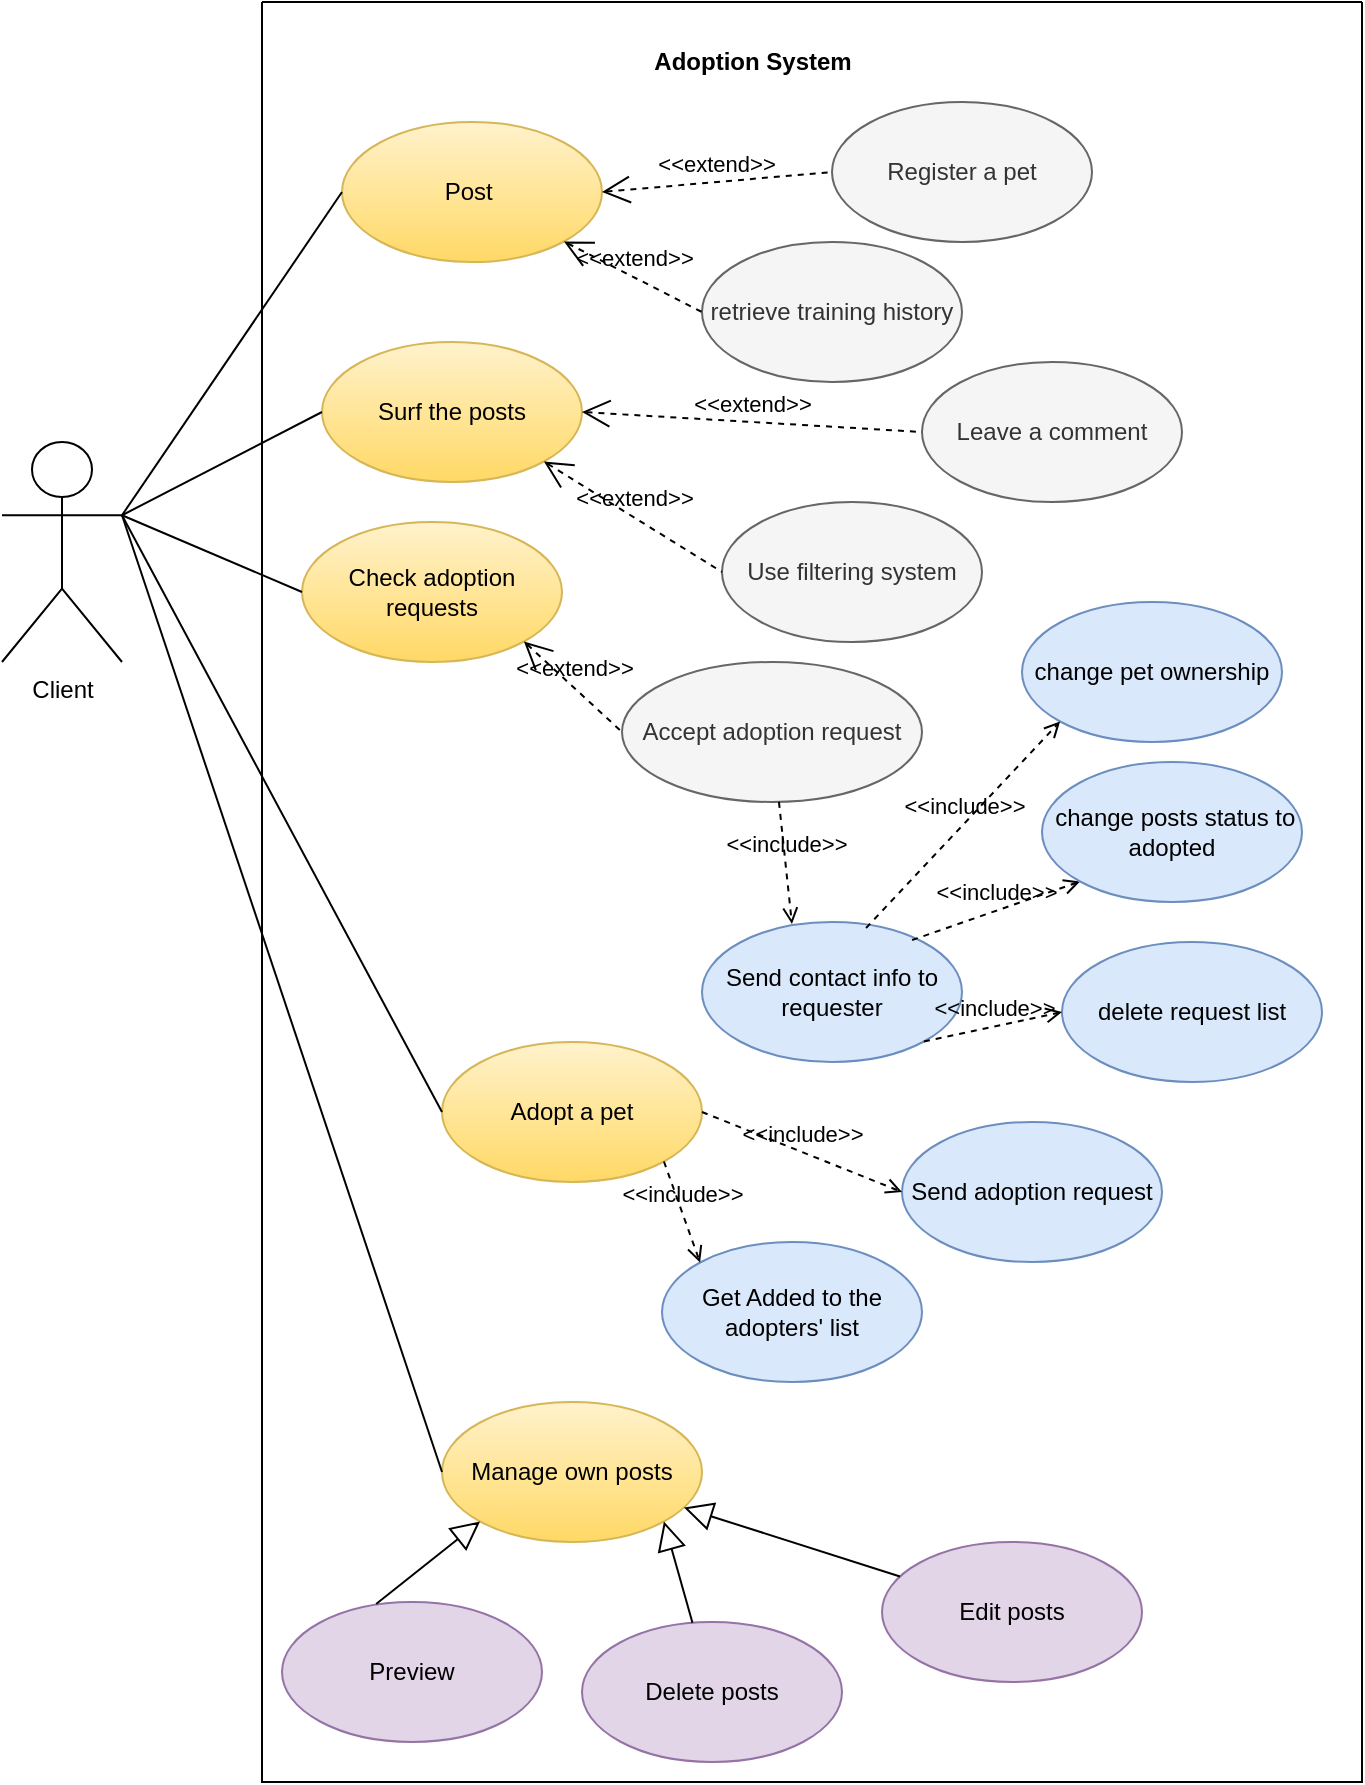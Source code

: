 <mxfile version="15.4.0" type="device"><diagram id="32l0PXljtHoUX60i0qz4" name="Page-1"><mxGraphModel dx="868" dy="1610" grid="1" gridSize="10" guides="1" tooltips="1" connect="1" arrows="1" fold="1" page="1" pageScale="1" pageWidth="850" pageHeight="1100" math="0" shadow="0"><root><mxCell id="0"/><mxCell id="1" parent="0"/><mxCell id="AGLCPRye49NiKEqbInQj-1" value="Client" style="shape=umlActor;html=1;verticalLabelPosition=bottom;verticalAlign=top;align=center;" parent="1" vertex="1"><mxGeometry x="30" y="150" width="60" height="110" as="geometry"/></mxCell><mxCell id="AGLCPRye49NiKEqbInQj-6" value="" style="swimlane;startSize=0;fontStyle=0" parent="1" vertex="1"><mxGeometry x="160" y="-70" width="550" height="890" as="geometry"/></mxCell><mxCell id="AGLCPRye49NiKEqbInQj-7" value="Post&amp;nbsp;" style="ellipse;whiteSpace=wrap;html=1;gradientColor=#ffd966;fillColor=#fff2cc;strokeColor=#d6b656;" parent="AGLCPRye49NiKEqbInQj-6" vertex="1"><mxGeometry x="40" y="60" width="130" height="70" as="geometry"/></mxCell><mxCell id="AGLCPRye49NiKEqbInQj-18" value="Get Added to the adopters' list" style="ellipse;whiteSpace=wrap;html=1;fillColor=#dae8fc;strokeColor=#6c8ebf;" parent="AGLCPRye49NiKEqbInQj-6" vertex="1"><mxGeometry x="200" y="620" width="130" height="70" as="geometry"/></mxCell><mxCell id="AGLCPRye49NiKEqbInQj-16" value="Send adoption request" style="ellipse;whiteSpace=wrap;html=1;fillColor=#dae8fc;strokeColor=#6c8ebf;" parent="AGLCPRye49NiKEqbInQj-6" vertex="1"><mxGeometry x="320" y="560" width="130" height="70" as="geometry"/></mxCell><mxCell id="AGLCPRye49NiKEqbInQj-14" value="Adopt a pet" style="ellipse;whiteSpace=wrap;html=1;gradientColor=#ffd966;fillColor=#fff2cc;strokeColor=#d6b656;" parent="AGLCPRye49NiKEqbInQj-6" vertex="1"><mxGeometry x="90" y="520" width="130" height="70" as="geometry"/></mxCell><mxCell id="AGLCPRye49NiKEqbInQj-12" value="Check adoption requests" style="ellipse;whiteSpace=wrap;html=1;gradientColor=#ffd966;fillColor=#fff2cc;strokeColor=#d6b656;" parent="AGLCPRye49NiKEqbInQj-6" vertex="1"><mxGeometry x="20" y="260" width="130" height="70" as="geometry"/></mxCell><mxCell id="AGLCPRye49NiKEqbInQj-11" value="Leave a comment" style="ellipse;whiteSpace=wrap;html=1;fillColor=#f5f5f5;strokeColor=#666666;fontColor=#333333;" parent="AGLCPRye49NiKEqbInQj-6" vertex="1"><mxGeometry x="330" y="180" width="130" height="70" as="geometry"/></mxCell><mxCell id="AGLCPRye49NiKEqbInQj-10" value="Use filtering system" style="ellipse;whiteSpace=wrap;html=1;fillColor=#f5f5f5;strokeColor=#666666;fontColor=#333333;" parent="AGLCPRye49NiKEqbInQj-6" vertex="1"><mxGeometry x="230" y="250" width="130" height="70" as="geometry"/></mxCell><mxCell id="AGLCPRye49NiKEqbInQj-9" value="Surf the posts" style="ellipse;whiteSpace=wrap;html=1;gradientColor=#ffd966;fillColor=#fff2cc;strokeColor=#d6b656;" parent="AGLCPRye49NiKEqbInQj-6" vertex="1"><mxGeometry x="30" y="170" width="130" height="70" as="geometry"/></mxCell><mxCell id="AGLCPRye49NiKEqbInQj-8" value="Register a pet" style="ellipse;whiteSpace=wrap;html=1;aspect=fixed;fillColor=#f5f5f5;strokeColor=#666666;fontColor=#333333;" parent="AGLCPRye49NiKEqbInQj-6" vertex="1"><mxGeometry x="285" y="50" width="130" height="70" as="geometry"/></mxCell><mxCell id="AGLCPRye49NiKEqbInQj-22" value="&amp;lt;&amp;lt;extend&amp;gt;&amp;gt;" style="edgeStyle=none;html=1;startArrow=open;endArrow=none;startSize=12;verticalAlign=bottom;dashed=1;labelBackgroundColor=none;rounded=0;exitX=1;exitY=0.5;exitDx=0;exitDy=0;entryX=0;entryY=0.5;entryDx=0;entryDy=0;" parent="AGLCPRye49NiKEqbInQj-6" source="AGLCPRye49NiKEqbInQj-9" target="AGLCPRye49NiKEqbInQj-11" edge="1"><mxGeometry width="160" relative="1" as="geometry"><mxPoint x="240" y="200" as="sourcePoint"/><mxPoint x="400" y="200" as="targetPoint"/></mxGeometry></mxCell><mxCell id="AGLCPRye49NiKEqbInQj-23" value="&amp;lt;&amp;lt;extend&amp;gt;&amp;gt;" style="edgeStyle=none;html=1;startArrow=open;endArrow=none;startSize=12;verticalAlign=bottom;dashed=1;labelBackgroundColor=none;rounded=0;exitX=1;exitY=1;exitDx=0;exitDy=0;entryX=0;entryY=0.5;entryDx=0;entryDy=0;" parent="AGLCPRye49NiKEqbInQj-6" source="AGLCPRye49NiKEqbInQj-9" target="AGLCPRye49NiKEqbInQj-10" edge="1"><mxGeometry width="160" relative="1" as="geometry"><mxPoint x="240" y="240" as="sourcePoint"/><mxPoint x="400" y="240" as="targetPoint"/></mxGeometry></mxCell><mxCell id="AGLCPRye49NiKEqbInQj-30" value="&amp;lt;&amp;lt;include&amp;gt;&amp;gt;" style="edgeStyle=none;html=1;endArrow=open;verticalAlign=bottom;dashed=1;labelBackgroundColor=none;rounded=0;exitX=1;exitY=0.5;exitDx=0;exitDy=0;entryX=0;entryY=0.5;entryDx=0;entryDy=0;" parent="AGLCPRye49NiKEqbInQj-6" source="AGLCPRye49NiKEqbInQj-14" target="AGLCPRye49NiKEqbInQj-16" edge="1"><mxGeometry width="160" relative="1" as="geometry"><mxPoint x="150" y="460.25" as="sourcePoint"/><mxPoint x="240" y="460.25" as="targetPoint"/></mxGeometry></mxCell><mxCell id="AGLCPRye49NiKEqbInQj-29" value="&amp;lt;&amp;lt;include&amp;gt;&amp;gt;" style="edgeStyle=none;html=1;endArrow=open;verticalAlign=bottom;dashed=1;labelBackgroundColor=none;rounded=0;exitX=1;exitY=1;exitDx=0;exitDy=0;entryX=0;entryY=0;entryDx=0;entryDy=0;" parent="AGLCPRye49NiKEqbInQj-6" source="AGLCPRye49NiKEqbInQj-14" target="AGLCPRye49NiKEqbInQj-18" edge="1"><mxGeometry width="160" relative="1" as="geometry"><mxPoint x="130" y="484.75" as="sourcePoint"/><mxPoint x="220" y="484.75" as="targetPoint"/></mxGeometry></mxCell><mxCell id="AGLCPRye49NiKEqbInQj-32" value="Adoption System" style="text;html=1;align=center;verticalAlign=middle;resizable=0;points=[];autosize=1;strokeColor=none;fillColor=none;fontStyle=1" parent="AGLCPRye49NiKEqbInQj-6" vertex="1"><mxGeometry x="190" y="20" width="110" height="20" as="geometry"/></mxCell><mxCell id="Ss7nKCEAD2GZN0OGQp8v-7" value="Send contact info to requester" style="ellipse;whiteSpace=wrap;html=1;fillColor=#dae8fc;strokeColor=#6c8ebf;" parent="AGLCPRye49NiKEqbInQj-6" vertex="1"><mxGeometry x="220" y="460" width="130" height="70" as="geometry"/></mxCell><mxCell id="Ss7nKCEAD2GZN0OGQp8v-8" value="&amp;lt;&amp;lt;extend&amp;gt;&amp;gt;" style="edgeStyle=none;html=1;startArrow=open;endArrow=none;startSize=12;verticalAlign=bottom;dashed=1;labelBackgroundColor=none;rounded=0;exitX=1;exitY=1;exitDx=0;exitDy=0;entryX=0;entryY=0.5;entryDx=0;entryDy=0;" parent="AGLCPRye49NiKEqbInQj-6" source="AGLCPRye49NiKEqbInQj-12" target="YquJtqtIaaHnxgzrN5Gd-5" edge="1"><mxGeometry width="160" relative="1" as="geometry"><mxPoint x="140.962" y="319.999" as="sourcePoint"/><mxPoint x="240" y="400.25" as="targetPoint"/></mxGeometry></mxCell><mxCell id="AGLCPRye49NiKEqbInQj-17" value="Edit posts" style="ellipse;whiteSpace=wrap;html=1;fillColor=#e1d5e7;strokeColor=#9673a6;" parent="AGLCPRye49NiKEqbInQj-6" vertex="1"><mxGeometry x="310" y="770" width="130" height="70" as="geometry"/></mxCell><mxCell id="AGLCPRye49NiKEqbInQj-15" value="Delete posts" style="ellipse;whiteSpace=wrap;html=1;fillColor=#e1d5e7;strokeColor=#9673a6;" parent="AGLCPRye49NiKEqbInQj-6" vertex="1"><mxGeometry x="160" y="810" width="130" height="70" as="geometry"/></mxCell><mxCell id="AGLCPRye49NiKEqbInQj-13" value="Manage own posts" style="ellipse;whiteSpace=wrap;html=1;gradientColor=#ffd966;fillColor=#fff2cc;strokeColor=#d6b656;" parent="AGLCPRye49NiKEqbInQj-6" vertex="1"><mxGeometry x="90" y="700" width="130" height="70" as="geometry"/></mxCell><mxCell id="Ss7nKCEAD2GZN0OGQp8v-10" value="&amp;lt;&amp;lt;include&amp;gt;&amp;gt;" style="edgeStyle=none;html=1;endArrow=open;verticalAlign=bottom;dashed=1;labelBackgroundColor=none;rounded=0;exitX=0.808;exitY=0.129;exitDx=0;exitDy=0;entryX=0;entryY=1;entryDx=0;entryDy=0;exitPerimeter=0;" parent="AGLCPRye49NiKEqbInQj-6" source="Ss7nKCEAD2GZN0OGQp8v-7" target="Ss7nKCEAD2GZN0OGQp8v-11" edge="1"><mxGeometry width="160" relative="1" as="geometry"><mxPoint x="360" y="500" as="sourcePoint"/><mxPoint x="445" y="490" as="targetPoint"/></mxGeometry></mxCell><mxCell id="Ss7nKCEAD2GZN0OGQp8v-11" value="&amp;nbsp;change posts status to adopted" style="ellipse;whiteSpace=wrap;html=1;fillColor=#dae8fc;strokeColor=#6c8ebf;" parent="AGLCPRye49NiKEqbInQj-6" vertex="1"><mxGeometry x="390" y="380" width="130" height="70" as="geometry"/></mxCell><mxCell id="Ss7nKCEAD2GZN0OGQp8v-12" value="delete request list" style="ellipse;whiteSpace=wrap;html=1;fillColor=#dae8fc;strokeColor=#6c8ebf;" parent="AGLCPRye49NiKEqbInQj-6" vertex="1"><mxGeometry x="400" y="470" width="130" height="70" as="geometry"/></mxCell><mxCell id="Ss7nKCEAD2GZN0OGQp8v-13" value="&amp;lt;&amp;lt;include&amp;gt;&amp;gt;" style="edgeStyle=none;html=1;endArrow=open;verticalAlign=bottom;dashed=1;labelBackgroundColor=none;rounded=0;exitX=1;exitY=1;exitDx=0;exitDy=0;entryX=0;entryY=0.5;entryDx=0;entryDy=0;" parent="AGLCPRye49NiKEqbInQj-6" source="Ss7nKCEAD2GZN0OGQp8v-7" target="Ss7nKCEAD2GZN0OGQp8v-12" edge="1"><mxGeometry width="160" relative="1" as="geometry"><mxPoint x="351.94" y="516.03" as="sourcePoint"/><mxPoint x="439.038" y="459.749" as="targetPoint"/></mxGeometry></mxCell><mxCell id="L3uv1Zj5OFfWgGMJ13Jx-1" value="&amp;lt;&amp;lt;extend&amp;gt;&amp;gt;" style="edgeStyle=none;html=1;startArrow=open;endArrow=none;startSize=12;verticalAlign=bottom;dashed=1;labelBackgroundColor=none;rounded=0;exitX=1;exitY=0.5;exitDx=0;exitDy=0;entryX=0;entryY=0.5;entryDx=0;entryDy=0;" parent="AGLCPRye49NiKEqbInQj-6" source="AGLCPRye49NiKEqbInQj-7" target="AGLCPRye49NiKEqbInQj-8" edge="1"><mxGeometry width="160" relative="1" as="geometry"><mxPoint x="170" y="215" as="sourcePoint"/><mxPoint x="270" y="215" as="targetPoint"/></mxGeometry></mxCell><mxCell id="HRFhWbaHszJmfEslVMKc-1" value="Preview" style="ellipse;whiteSpace=wrap;html=1;fillColor=#e1d5e7;strokeColor=#9673a6;" parent="AGLCPRye49NiKEqbInQj-6" vertex="1"><mxGeometry x="10" y="800" width="130" height="70" as="geometry"/></mxCell><mxCell id="HRFhWbaHszJmfEslVMKc-2" value="" style="edgeStyle=none;html=1;endArrow=block;endFill=0;endSize=12;verticalAlign=bottom;rounded=0;exitX=0.362;exitY=0.014;exitDx=0;exitDy=0;exitPerimeter=0;entryX=0;entryY=1;entryDx=0;entryDy=0;" parent="AGLCPRye49NiKEqbInQj-6" source="HRFhWbaHszJmfEslVMKc-1" target="AGLCPRye49NiKEqbInQj-13" edge="1"><mxGeometry width="160" relative="1" as="geometry"><mxPoint x="180" y="780" as="sourcePoint"/><mxPoint x="340" y="780" as="targetPoint"/></mxGeometry></mxCell><mxCell id="HRFhWbaHszJmfEslVMKc-3" value="" style="edgeStyle=none;html=1;endArrow=block;endFill=0;endSize=12;verticalAlign=bottom;rounded=0;entryX=1;entryY=1;entryDx=0;entryDy=0;" parent="AGLCPRye49NiKEqbInQj-6" source="AGLCPRye49NiKEqbInQj-15" target="AGLCPRye49NiKEqbInQj-13" edge="1"><mxGeometry width="160" relative="1" as="geometry"><mxPoint x="187.06" y="800.98" as="sourcePoint"/><mxPoint x="138.501" y="771.006" as="targetPoint"/></mxGeometry></mxCell><mxCell id="HRFhWbaHszJmfEslVMKc-4" value="" style="edgeStyle=none;html=1;endArrow=block;endFill=0;endSize=12;verticalAlign=bottom;rounded=0;" parent="AGLCPRye49NiKEqbInQj-6" source="AGLCPRye49NiKEqbInQj-17" target="AGLCPRye49NiKEqbInQj-13" edge="1"><mxGeometry width="160" relative="1" as="geometry"><mxPoint x="300.917" y="795.585" as="sourcePoint"/><mxPoint x="160" y="745" as="targetPoint"/></mxGeometry></mxCell><mxCell id="YquJtqtIaaHnxgzrN5Gd-2" value="retrieve training history" style="ellipse;whiteSpace=wrap;html=1;aspect=fixed;fillColor=#f5f5f5;strokeColor=#666666;fontColor=#333333;" parent="AGLCPRye49NiKEqbInQj-6" vertex="1"><mxGeometry x="220" y="120" width="130" height="70" as="geometry"/></mxCell><mxCell id="YquJtqtIaaHnxgzrN5Gd-3" value="&amp;lt;&amp;lt;extend&amp;gt;&amp;gt;" style="edgeStyle=none;html=1;startArrow=open;endArrow=none;startSize=12;verticalAlign=bottom;dashed=1;labelBackgroundColor=none;rounded=0;exitX=1;exitY=1;exitDx=0;exitDy=0;entryX=0;entryY=0.5;entryDx=0;entryDy=0;" parent="AGLCPRye49NiKEqbInQj-6" source="AGLCPRye49NiKEqbInQj-7" target="YquJtqtIaaHnxgzrN5Gd-2" edge="1"><mxGeometry width="160" relative="1" as="geometry"><mxPoint x="180" y="105" as="sourcePoint"/><mxPoint x="250" y="105" as="targetPoint"/></mxGeometry></mxCell><mxCell id="YquJtqtIaaHnxgzrN5Gd-5" value="Accept adoption request" style="ellipse;whiteSpace=wrap;html=1;fillColor=#f5f5f5;strokeColor=#666666;fontColor=#333333;" parent="AGLCPRye49NiKEqbInQj-6" vertex="1"><mxGeometry x="180" y="330" width="150" height="70" as="geometry"/></mxCell><mxCell id="YquJtqtIaaHnxgzrN5Gd-6" value="&amp;lt;&amp;lt;include&amp;gt;&amp;gt;" style="edgeStyle=none;html=1;endArrow=open;verticalAlign=bottom;dashed=1;labelBackgroundColor=none;rounded=0;entryX=0.346;entryY=0.014;entryDx=0;entryDy=0;entryPerimeter=0;" parent="AGLCPRye49NiKEqbInQj-6" source="YquJtqtIaaHnxgzrN5Gd-5" target="Ss7nKCEAD2GZN0OGQp8v-7" edge="1"><mxGeometry width="160" relative="1" as="geometry"><mxPoint x="370" y="510" as="sourcePoint"/><mxPoint x="280" y="470" as="targetPoint"/></mxGeometry></mxCell><mxCell id="YquJtqtIaaHnxgzrN5Gd-7" value="change pet ownership" style="ellipse;whiteSpace=wrap;html=1;fillColor=#dae8fc;strokeColor=#6c8ebf;" parent="AGLCPRye49NiKEqbInQj-6" vertex="1"><mxGeometry x="380" y="300" width="130" height="70" as="geometry"/></mxCell><mxCell id="YquJtqtIaaHnxgzrN5Gd-8" value="&amp;lt;&amp;lt;include&amp;gt;&amp;gt;" style="edgeStyle=none;html=1;endArrow=open;verticalAlign=bottom;dashed=1;labelBackgroundColor=none;rounded=0;exitX=0.631;exitY=0.043;exitDx=0;exitDy=0;entryX=0;entryY=1;entryDx=0;entryDy=0;exitPerimeter=0;" parent="AGLCPRye49NiKEqbInQj-6" source="Ss7nKCEAD2GZN0OGQp8v-7" target="YquJtqtIaaHnxgzrN5Gd-7" edge="1"><mxGeometry width="160" relative="1" as="geometry"><mxPoint x="335.04" y="479.03" as="sourcePoint"/><mxPoint x="419.038" y="449.749" as="targetPoint"/></mxGeometry></mxCell><mxCell id="AGLCPRye49NiKEqbInQj-19" value="" style="edgeStyle=none;html=1;endArrow=none;verticalAlign=bottom;rounded=0;exitX=1;exitY=0.333;exitDx=0;exitDy=0;exitPerimeter=0;entryX=0;entryY=0.5;entryDx=0;entryDy=0;" parent="1" source="AGLCPRye49NiKEqbInQj-1" target="AGLCPRye49NiKEqbInQj-7" edge="1"><mxGeometry width="160" relative="1" as="geometry"><mxPoint x="210" y="270" as="sourcePoint"/><mxPoint x="370" y="270" as="targetPoint"/></mxGeometry></mxCell><mxCell id="AGLCPRye49NiKEqbInQj-21" value="" style="edgeStyle=none;html=1;endArrow=none;verticalAlign=bottom;rounded=0;exitX=1;exitY=0.333;exitDx=0;exitDy=0;exitPerimeter=0;entryX=0;entryY=0.5;entryDx=0;entryDy=0;" parent="1" source="AGLCPRye49NiKEqbInQj-1" target="AGLCPRye49NiKEqbInQj-9" edge="1"><mxGeometry width="160" relative="1" as="geometry"><mxPoint x="100" y="180" as="sourcePoint"/><mxPoint x="190" y="115" as="targetPoint"/></mxGeometry></mxCell><mxCell id="AGLCPRye49NiKEqbInQj-24" value="" style="edgeStyle=none;html=1;endArrow=none;verticalAlign=bottom;rounded=0;exitX=1;exitY=0.333;exitDx=0;exitDy=0;exitPerimeter=0;entryX=0;entryY=0.5;entryDx=0;entryDy=0;" parent="1" source="AGLCPRye49NiKEqbInQj-1" target="AGLCPRye49NiKEqbInQj-12" edge="1"><mxGeometry width="160" relative="1" as="geometry"><mxPoint x="90" y="220" as="sourcePoint"/><mxPoint x="250" y="220" as="targetPoint"/></mxGeometry></mxCell><mxCell id="AGLCPRye49NiKEqbInQj-25" value="" style="edgeStyle=none;html=1;endArrow=none;verticalAlign=bottom;rounded=0;exitX=1;exitY=0.333;exitDx=0;exitDy=0;exitPerimeter=0;entryX=0;entryY=0.5;entryDx=0;entryDy=0;" parent="1" source="AGLCPRye49NiKEqbInQj-1" target="AGLCPRye49NiKEqbInQj-13" edge="1"><mxGeometry width="160" relative="1" as="geometry"><mxPoint x="100" y="180" as="sourcePoint"/><mxPoint x="190" y="245" as="targetPoint"/></mxGeometry></mxCell><mxCell id="AGLCPRye49NiKEqbInQj-28" value="" style="edgeStyle=none;html=1;endArrow=none;verticalAlign=bottom;rounded=0;exitX=1;exitY=0.333;exitDx=0;exitDy=0;exitPerimeter=0;entryX=0;entryY=0.5;entryDx=0;entryDy=0;" parent="1" source="AGLCPRye49NiKEqbInQj-1" target="AGLCPRye49NiKEqbInQj-14" edge="1"><mxGeometry width="160" relative="1" as="geometry"><mxPoint x="100" y="180" as="sourcePoint"/><mxPoint x="190" y="325" as="targetPoint"/></mxGeometry></mxCell></root></mxGraphModel></diagram></mxfile>